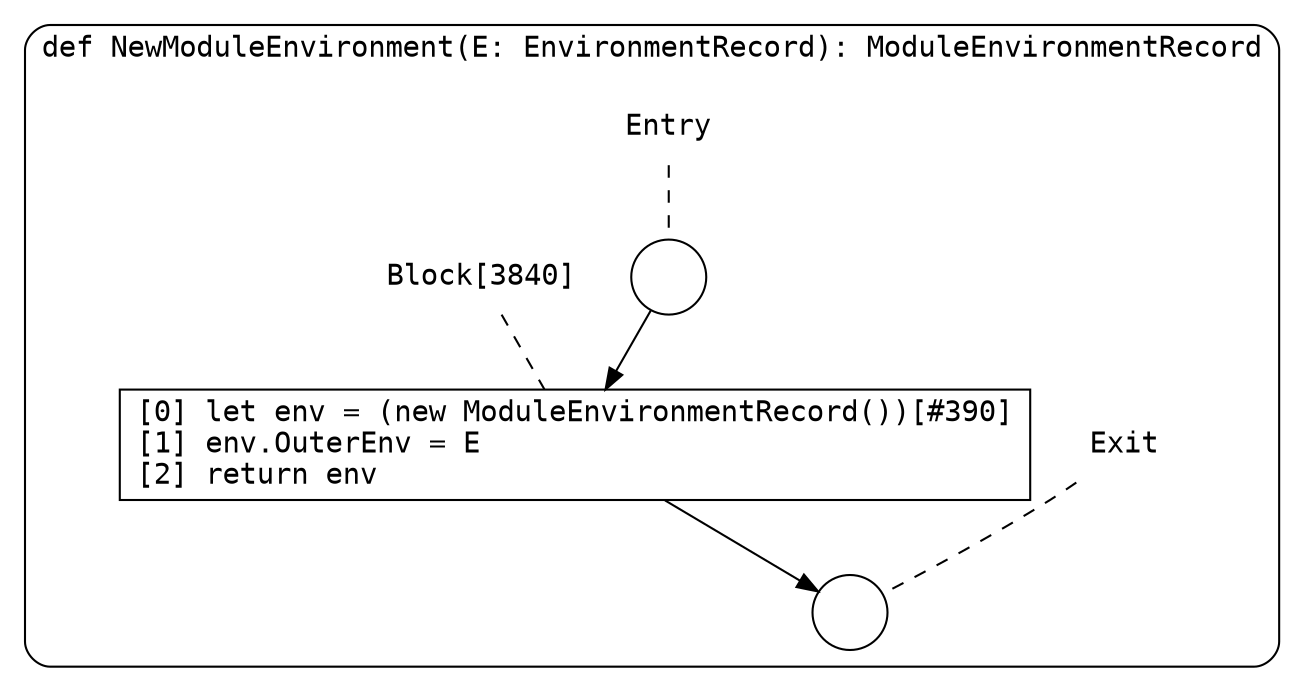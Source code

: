 digraph {
  graph [fontname = "Consolas"]
  node [fontname = "Consolas"]
  edge [fontname = "Consolas"]
  subgraph cluster1025 {
    label = "def NewModuleEnvironment(E: EnvironmentRecord): ModuleEnvironmentRecord"
    style = rounded
    cluster1025_entry_name [shape=none, label=<<font color="black">Entry</font>>]
    cluster1025_entry_name -> cluster1025_entry [arrowhead=none, color="black", style=dashed]
    cluster1025_entry [shape=circle label=" " color="black" fillcolor="white" style=filled]
    cluster1025_entry -> node3840 [color="black"]
    cluster1025_exit_name [shape=none, label=<<font color="black">Exit</font>>]
    cluster1025_exit_name -> cluster1025_exit [arrowhead=none, color="black", style=dashed]
    cluster1025_exit [shape=circle label=" " color="black" fillcolor="white" style=filled]
    node3840_name [shape=none, label=<<font color="black">Block[3840]</font>>]
    node3840_name -> node3840 [arrowhead=none, color="black", style=dashed]
    node3840 [shape=box, label=<<font color="black">[0] let env = (new ModuleEnvironmentRecord())[#390]<BR ALIGN="LEFT"/>[1] env.OuterEnv = E<BR ALIGN="LEFT"/>[2] return env<BR ALIGN="LEFT"/></font>> color="black" fillcolor="white", style=filled]
    node3840 -> cluster1025_exit [color="black"]
  }
}